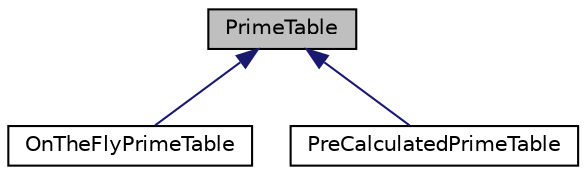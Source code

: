 digraph "PrimeTable"
{
  edge [fontname="Helvetica",fontsize="10",labelfontname="Helvetica",labelfontsize="10"];
  node [fontname="Helvetica",fontsize="10",shape=record];
  Node1 [label="PrimeTable",height=0.2,width=0.4,color="black", fillcolor="grey75", style="filled", fontcolor="black"];
  Node1 -> Node2 [dir="back",color="midnightblue",fontsize="10",style="solid",fontname="Helvetica"];
  Node2 [label="OnTheFlyPrimeTable",height=0.2,width=0.4,color="black", fillcolor="white", style="filled",URL="$class_on_the_fly_prime_table.html"];
  Node1 -> Node3 [dir="back",color="midnightblue",fontsize="10",style="solid",fontname="Helvetica"];
  Node3 [label="PreCalculatedPrimeTable",height=0.2,width=0.4,color="black", fillcolor="white", style="filled",URL="$class_pre_calculated_prime_table.html"];
}
